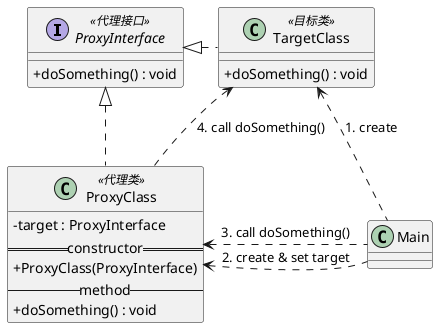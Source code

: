 @startuml
skinparam classAttributeIconSize 0

interface ProxyInterface <<代理接口>> {
    + doSomething() : void
}

class TargetClass <<目标类>> {
    + doSomething() : void
}

class ProxyClass <<代理类>> {
    - target : ProxyInterface
    == constructor ==
    + ProxyClass(ProxyInterface)
    -- method --
    + doSomething() : void
}

class Main

ProxyInterface <|. TargetClass
ProxyInterface <|. ProxyClass
TargetClass <.. Main : 1. create
ProxyClass <. Main : 2. create & set target
ProxyClass <. Main : 3. call doSomething()
TargetClass <.. ProxyClass : 4. call doSomething()

@enduml